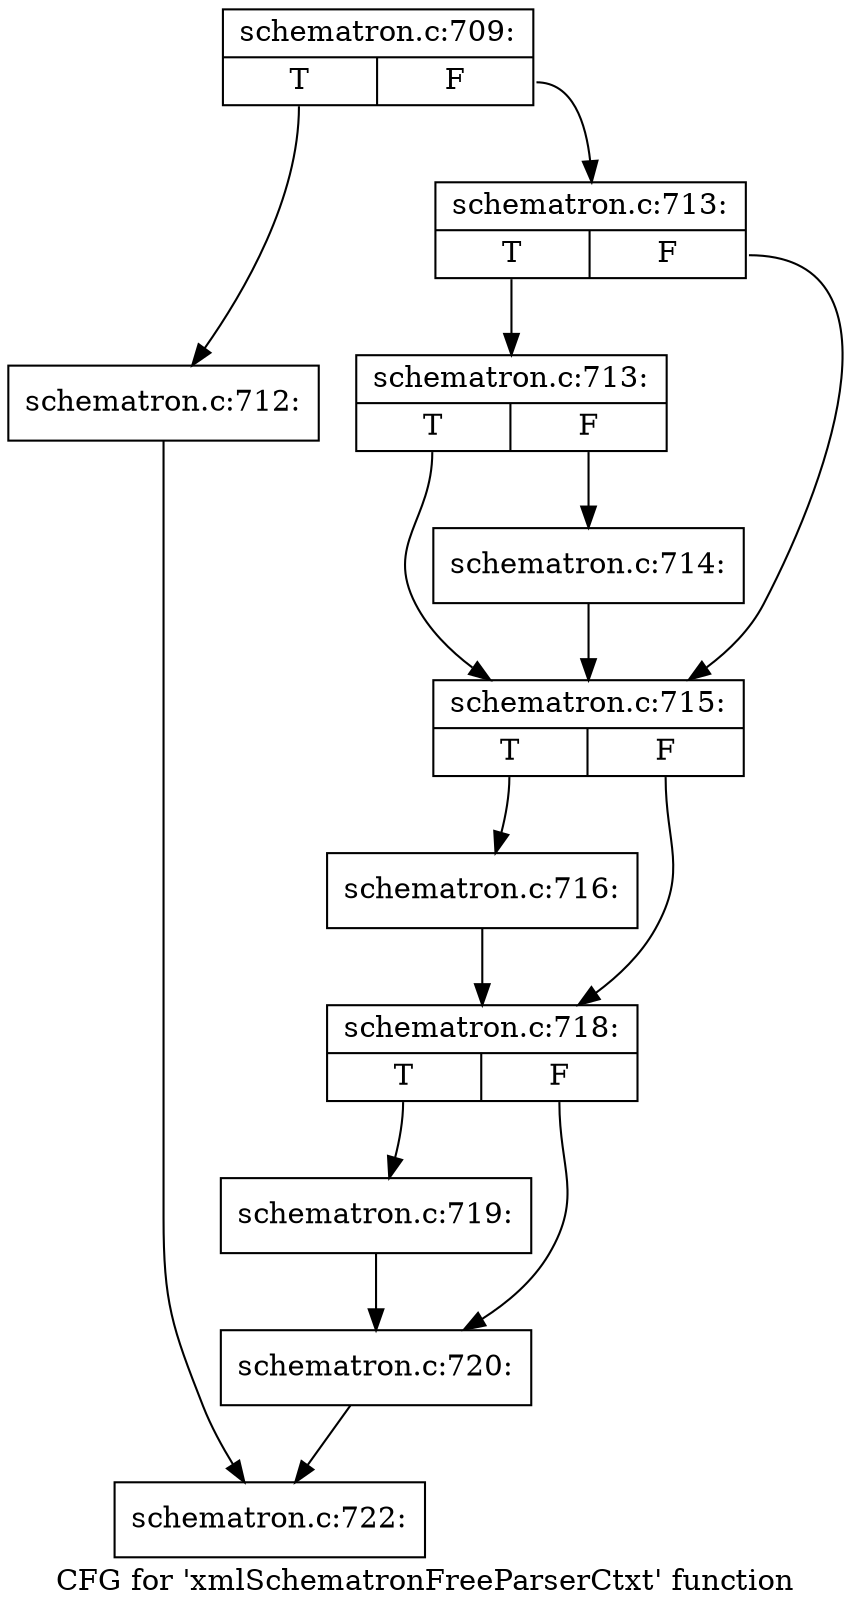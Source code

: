 digraph "CFG for 'xmlSchematronFreeParserCtxt' function" {
	label="CFG for 'xmlSchematronFreeParserCtxt' function";

	Node0x4bf35f0 [shape=record,label="{schematron.c:709:|{<s0>T|<s1>F}}"];
	Node0x4bf35f0:s0 -> Node0x4bf83f0;
	Node0x4bf35f0:s1 -> Node0x4bf8440;
	Node0x4bf83f0 [shape=record,label="{schematron.c:712:}"];
	Node0x4bf83f0 -> Node0x4bf8500;
	Node0x4bf8440 [shape=record,label="{schematron.c:713:|{<s0>T|<s1>F}}"];
	Node0x4bf8440:s0 -> Node0x4bf3a80;
	Node0x4bf8440:s1 -> Node0x4bf3a30;
	Node0x4bf3a80 [shape=record,label="{schematron.c:713:|{<s0>T|<s1>F}}"];
	Node0x4bf3a80:s0 -> Node0x4bf3a30;
	Node0x4bf3a80:s1 -> Node0x4bf39e0;
	Node0x4bf39e0 [shape=record,label="{schematron.c:714:}"];
	Node0x4bf39e0 -> Node0x4bf3a30;
	Node0x4bf3a30 [shape=record,label="{schematron.c:715:|{<s0>T|<s1>F}}"];
	Node0x4bf3a30:s0 -> Node0x4bf96d0;
	Node0x4bf3a30:s1 -> Node0x4bf9720;
	Node0x4bf96d0 [shape=record,label="{schematron.c:716:}"];
	Node0x4bf96d0 -> Node0x4bf9720;
	Node0x4bf9720 [shape=record,label="{schematron.c:718:|{<s0>T|<s1>F}}"];
	Node0x4bf9720:s0 -> Node0x4bfa5a0;
	Node0x4bf9720:s1 -> Node0x4bfa9b0;
	Node0x4bfa5a0 [shape=record,label="{schematron.c:719:}"];
	Node0x4bfa5a0 -> Node0x4bfa9b0;
	Node0x4bfa9b0 [shape=record,label="{schematron.c:720:}"];
	Node0x4bfa9b0 -> Node0x4bf8500;
	Node0x4bf8500 [shape=record,label="{schematron.c:722:}"];
}
